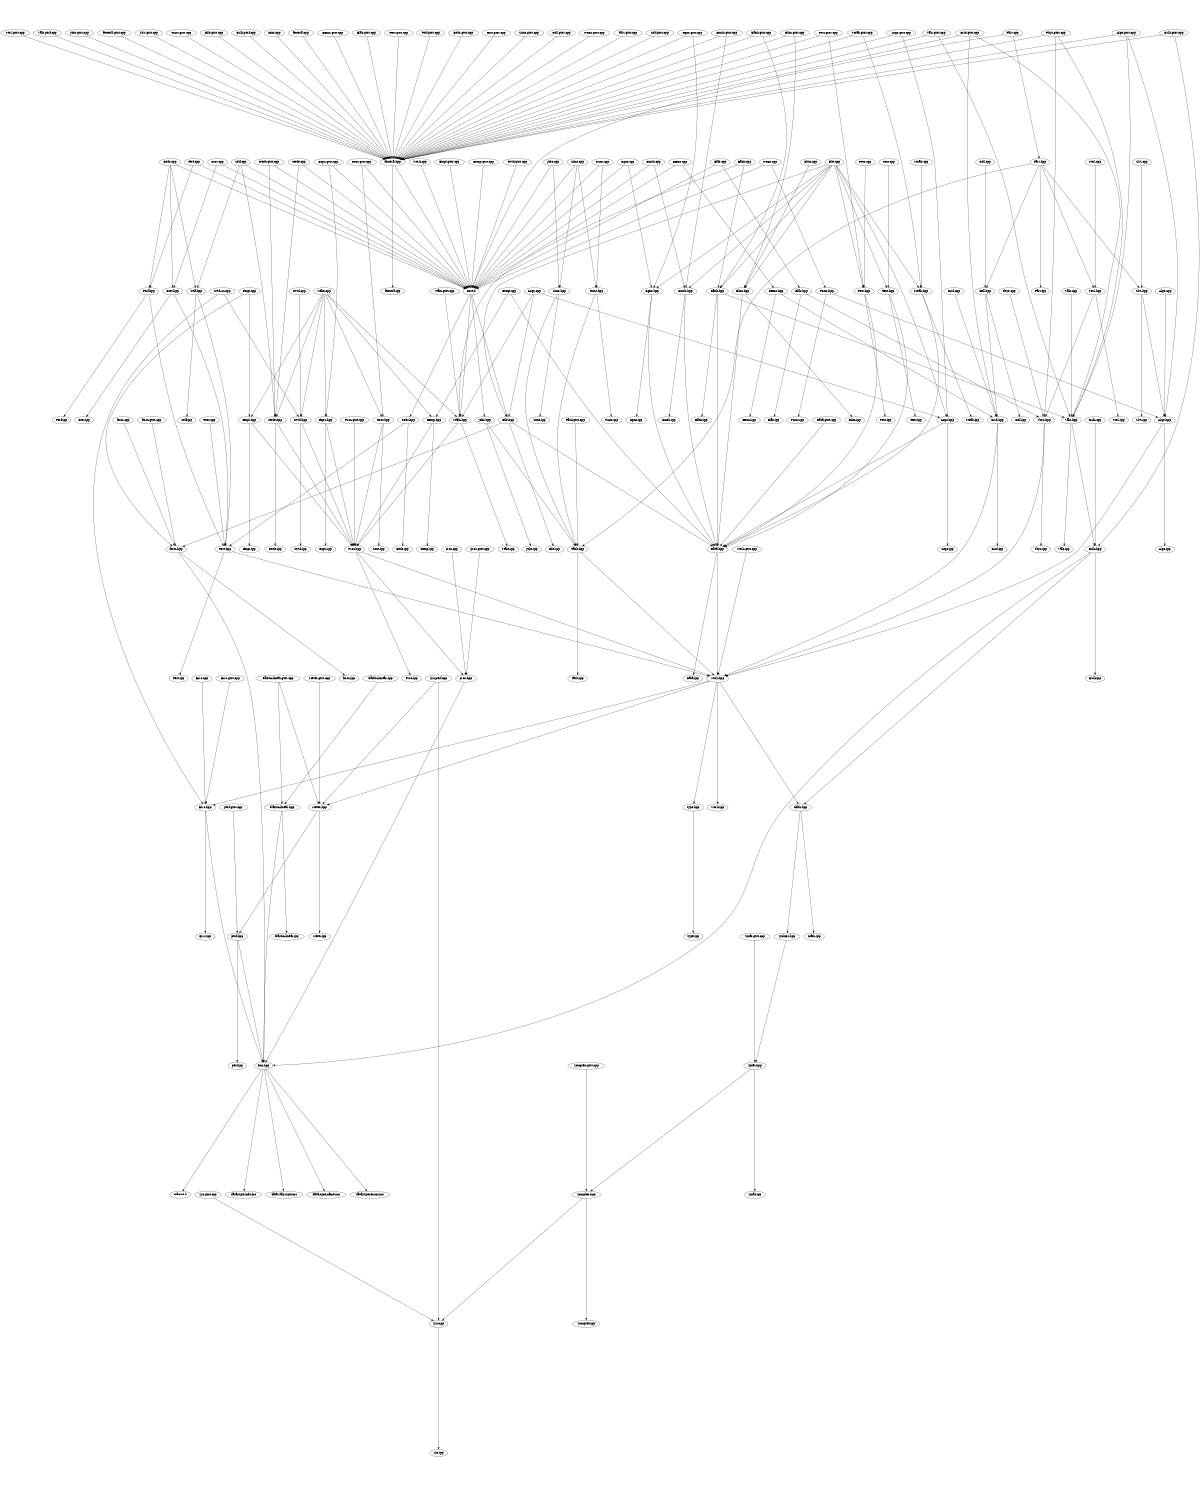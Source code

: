 digraph "source tree" {
    overlap=scale;
    size="8,10";
    ratio="fill";
    fontsize="16";
    fontname="Helvetica";
	clusterrank="local";
	"Nvid.gtst.cpp" -> "core.h"
	"File.hpp" -> "File.ipp"
	"Work.cpp" -> "core.h"
	"mini.cpp" -> "femera.hpp"
	"Self.hpp" -> "Test.hpp"
	"Errs.cpp" -> "Errs.hpp"
	"Gmsh.gtst.cpp" -> "Gmsh.hpp"
	"femera.cpp" -> "femera.hpp"
	"Main.cpp" -> "Fomp.hpp"
	"Test.cpp" -> "Test.hpp"
	"Test.hpp" -> "Test.ipp"
	"Proc.hpp" -> "Proc.ipp"
	"File.cpp" -> "Cgns.hpp"
	"Node.cpp" -> "core.h"
	"Fcpu.gtst.cpp" -> "core.h"
	"Dlim.hpp" -> "Data.hpp"
	"Fmpi.hpp" -> "Fmpi.ipp"
	"Bank.cpp" -> "Bank.hpp"
	"form.hpp" -> "fmr.hpp"
	"Perf.hpp" -> "Perf.ipp"
	"File.hpp" -> "Data.hpp"
	"Text.hpp" -> "Data.hpp"
	"Grid.cpp" -> "Grid.hpp"
	"Zomplex.hpp" -> "Zomplex.ipp"
	"perf.hpp" -> "fmr.hpp"
	"Dlim.gtst.cpp" -> "Dlim.hpp"
	"Part.hpp" -> "Task.hpp"
	"Bulk.hpp" -> "math.hpp"
	"Work.hpp" -> "Errs.hpp"
	"Bulk.hpp" -> "Bulk.ipp"
	"Sims.hpp" -> "Sims.ipp"
	"Task.hpp" -> "Work.hpp"
	"Self.hpp" -> "Self.ipp"
	"Logs.hpp" -> "Logs.ipp"
	"Perf.hpp" -> "Test.hpp"
	"core.h" -> "Beds.hpp"
	"perf.gtst.cpp" -> "perf.hpp"
	"Fmpi.gtst.cpp" -> "core.h"
	"Sims.cpp" -> "Sims.hpp"
	"FEms.gtst.cpp" -> "femera.hpp"
	"zyc.perf.cpp" -> "Meter.hpp"
	"Grid.hpp" -> "Work.hpp"
	"Nvid.hpp" -> "Nvid.ipp"
	"Bank.hpp" -> "Bank.ipp"
	"Algo.hpp" -> "Work.hpp"
	"Slvr.hpp" -> "Algo.hpp"
	"zyc.perf.cpp" -> "zyc.hpp"
	"Work.gtst.cpp" -> "Work.hpp"
	"Root.gtst.cpp" -> "core.h"
	"Self.cpp" -> "core.h"
	"Fcpu.hpp" -> "Proc.hpp"
	"Elas.gtst.cpp" -> "femera.hpp"
	"PCGs.hpp" -> "Algo.hpp"
	"Gmsh.cpp" -> "core.h"
	"Text.gtst.cpp" -> "femera.hpp"
	"Phys.hpp" -> "Phys.ipp"
	"femera.hpp" -> "core.h"
	"PCGs.hpp" -> "PCGs.ipp"
	"Data.gtst.cpp" -> "Data.hpp"
	"Fomp.cpp" -> "Fomp.hpp"
	"Main.hpp" -> "Main.ipp"
	"Node.hpp" -> "Node.ipp"
	"Phys.cpp" -> "Phys.hpp"
	"Pets.hpp" -> "Pets.ipp"
	"Jobs.cpp" -> "core.h"
	"Part.hpp" -> "Cell.hpp"
	"Meter.hpp" -> "perf.hpp"
	"Main.hpp" -> "Proc.hpp"
	"Moab.hpp" -> "Moab.ipp"
	"Work.hpp" -> "math.hpp"
	"elastic-linear.gtst.cpp" -> "elastic-linear.hpp"
	"Meter.gtst.cpp" -> "Meter.hpp"
	"femera.hpp" -> "femera.ipp"
	"Perf.cpp" -> "core.h"
	"Data.hpp" -> "Work.hpp"
	"perf.hpp" -> "perf.ipp"
	"Text.cpp" -> "Text.hpp"
	"Perf.gtst.cpp" -> "femera.hpp"
	"Text.hpp" -> "Text.ipp"
	"Cgns.cpp" -> "core.h"
	"Beds.gtst.cpp" -> "femera.hpp"
	"File.cpp" -> "Logs.hpp"
	"Root.gtst.cpp" -> "Root.hpp"
	"Logs.gtst.cpp" -> "Logs.hpp"
	"Gtst.gtst.cpp" -> "femera.hpp"
	"Phys.gtst.cpp" -> "Phys.hpp"
	"Moab.cpp" -> "Moab.hpp"
	"Pets.hpp" -> "Data.hpp"
	"Gmsh.hpp" -> "Gmsh.ipp"
	"elastic-linear.hpp" -> "fmr.hpp"
	"fmr.hpp" -> "data-type-info.inc"
	"Elas.hpp" -> "Elas.ipp"
	"Vals.hpp" -> "Bulk.hpp"
	"Fomp.hpp" -> "Proc.hpp"
	"Sims.gtst.cpp" -> "femera.hpp"
	"Grid.hpp" -> "Grid.ipp"
	"Cell.gtst.cpp" -> "femera.hpp"
	"Nvid.cpp" -> "Nvid.hpp"
	"Bulk.gtst.cpp" -> "femera.hpp"
	"FEms.hpp" -> "Grid.hpp"
	"Logs.cpp" -> "Logs.hpp"
	"Bank.gtst.cpp" -> "femera.hpp"
	"Bank.gtst.cpp" -> "Bank.hpp"
	"nvid.cu.cpp" -> "Errs.hpp"
	"Gtst.cpp" -> "core.h"
	"Zmat.hpp" -> "Zomplex.hpp"
	"Work.hpp" -> "Work.ipp"
	"Vals.gtst.cpp" -> "femera.hpp"
	"Phys.gtst.cpp" -> "Vals.hpp"
	"PCGs.gtst.cpp" -> "femera.hpp"
	"Work.hpp" -> "Meter.hpp"
	"Elas.cpp" -> "Elas.hpp"
	"Runs.hpp" -> "Task.hpp"
	"Sims.cpp" -> "Runs.hpp"
	"Elas.hpp" -> "Phys.hpp"
	"Dlim.cpp" -> "Dlim.hpp"
	"PCGs.cpp" -> "core.h"
	"Algo.gtst.cpp" -> "Vals.hpp"
	"Main.cpp" -> "Fmpi.hpp"
	"Self.cpp" -> "Self.hpp"
	"form.cpp" -> "form.hpp"
	"Fmpi.cpp" -> "form.hpp"
	"File.cpp" -> "Gmsh.hpp"
	"Part.hpp" -> "Mtrl.hpp"
	"Cell.cpp" -> "Cell.hpp"
	"math.hpp" -> "math.ipp"
	"Part.hpp" -> "Slvr.hpp"
	"Main.cpp" -> "Fcpu.hpp"
	"proc.hpp" -> "fmr.hpp"
	"Moab.gtst.cpp" -> "Moab.hpp"
	"Work.hpp" -> "type.hpp"
	"Main.gtst.cpp" -> "Main.hpp"
	"Zmat.hpp" -> "Zmat.ipp"
	"Part.hpp" -> "Part.ipp"
	"Bulk.gtst.cpp" -> "Bulk.hpp"
	"Beds.cpp" -> "Gtst.hpp"
	"elastic-linear.gtst.cpp" -> "Meter.hpp"
	"File.cpp" -> "Pets.hpp"
	"Data.hpp" -> "Data.ipp"
	"File.hpp" -> "form.hpp"
	"Task.hpp" -> "Task.ipp"
	"Errs.hpp" -> "fmr.hpp"
	"Main.cpp" -> "Main.hpp"
	"Elas.cpp" -> "core.h"
	"form.gtst.cpp" -> "form.hpp"
	"Beds.hpp" -> "Test.hpp"
	"Gmsh.hpp" -> "Data.hpp"
	"File.cpp" -> "Dlim.hpp"
	"Zmat.gtst.cpp" -> "Zmat.hpp"
	"Part.gtst.cpp" -> "femera.hpp"
	"Bank.hpp" -> "Vals.hpp"
	"elastic-linear.cpp" -> "elastic-linear.hpp"
	"Runs.cpp" -> "core.h"
	"Self.gtst.cpp" -> "femera.hpp"
	"Cgns.hpp" -> "Cgns.ipp"
	"fmr.hpp" -> "data-vals-type.inc"
	"Mtrl.gtst.cpp" -> "femera.hpp"
	"File.cpp" -> "Bank.hpp"
	"zyc.gtst.cpp" -> "zyc.hpp"
	"Zomplex.gtst.cpp" -> "Zomplex.hpp"
	"Grid.gtst.cpp" -> "femera.hpp"
	"File.cpp" -> "Moab.hpp"
	"Beds.hpp" -> "Beds.ipp"
	"Errs.hpp" -> "Errs.ipp"
	"Root.hpp" -> "Root.ipp"
	"zyc.hpp" -> "zyc.ipp"
	"Gtst.hpp" -> "Gtst.ipp"
	"Zomplex.hpp" -> "zyc.hpp"
	"Jobs.hpp" -> "Jobs.ipp"
	"FEms.hpp" -> "FEms.ipp"
	"Logs.cpp" -> "Main.hpp"
	"type.hpp" -> "type.ipp"
	"Vals.gtst.cpp" -> "Vals.hpp"
	"Vals.perf.cpp" -> "femera.hpp"
	"Algo.hpp" -> "Algo.ipp"
	"PCGs.cpp" -> "PCGs.hpp"
	"elastic-linear.hpp" -> "elastic-linear.ipp"
	"Moab.hpp" -> "Data.hpp"
	"Cgns.hpp" -> "Data.hpp"
	"core.h" -> "Main.hpp"
	"Fomp.gtst.cpp" -> "core.h"
	"Phys.hpp" -> "Work.hpp"
	"Main.cpp" -> "Node.hpp"
	"Runs.hpp" -> "Runs.ipp"
	"Part.cpp" -> "core.h"
	"File.cpp" -> "Text.hpp"
	"Perf.cpp" -> "Perf.hpp"
	"Mtrl.hpp" -> "Phys.hpp"
	"Sims.cpp" -> "core.h"
	"Mtrl.hpp" -> "Mtrl.ipp"
	"Cgns.gtst.cpp" -> "Cgns.hpp"
	"Pets.gtst.cpp" -> "femera.hpp"
	"Errs.gtst.cpp" -> "Errs.hpp"
	"core.h" -> "File.hpp"
	"Gmsh.gtst.cpp" -> "femera.hpp"
	"Algo.cpp" -> "Algo.hpp"
	"Jobs.gtst.cpp" -> "femera.hpp"
	"Fcpu.hpp" -> "Fcpu.ipp"
	"Fomp.hpp" -> "Fomp.ipp"
	"Main.cpp" -> "Root.hpp"
	"Algo.gtst.cpp" -> "Algo.hpp"
	"Beds.cpp" -> "Self.hpp"
	"fmr.hpp" -> "data-type-name.inc"
	"Pets.cpp" -> "Pets.hpp"
	"Beds.cpp" -> "Perf.hpp"
	"Bank.cpp" -> "Main.hpp"
	"Dlim.gtst.cpp" -> "femera.hpp"
	"zyclops.hpp" -> "Zmat.hpp"
	"math.hpp" -> "zyclops.hpp"
	"Moab.gtst.cpp" -> "femera.hpp"
	"Logs.cpp" -> "File.hpp"
	"Bank.hpp" -> "Data.hpp"
	"core.h" -> "Jobs.hpp"
	"Vals.cpp" -> "Vals.hpp"
	"Grid.gtst.cpp" -> "Grid.hpp"
	"Node.cpp" -> "Node.hpp"
	"Jobs.hpp" -> "Task.hpp"
	"Beds.cpp" -> "core.h"
	"Node.gtst.cpp" -> "Node.hpp"
	"Dlim.hpp" -> "Dlim.ipp"
	"Mtrl.cpp" -> "Mtrl.hpp"
	"femera.gtst.cpp" -> "femera.hpp"
	"fmr.hpp" -> "data-type-enum.inc"
	"fmr.hpp" -> "macros.h"
	"Cgns.cpp" -> "Cgns.hpp"
	"Fcpu.gtst.cpp" -> "Fcpu.hpp"
	"Fomp.cpp" -> "Data.hpp"
	"FEms.cpp" -> "core.h"
	"Logs.gtst.cpp" -> "femera.hpp"
	"Grid.gtst.cpp" -> "Vals.hpp"
	"Part.cpp" -> "Part.hpp"
	"Slvr.gtst.cpp" -> "femera.hpp"
	"Runs.gtst.cpp" -> "femera.hpp"
	"Bulk.cpp" -> "Bulk.hpp"
	"Vals.hpp" -> "Vals.ipp"
	"Proc.hpp" -> "Work.hpp"
	"Main.cpp" -> "Nvid.hpp"
	"Runs.cpp" -> "Runs.hpp"
	"Slvr.cpp" -> "Slvr.hpp"
	"Slvr.hpp" -> "Slvr.ipp"
	"Pets.gtst.cpp" -> "Pets.hpp"
	"FEms.cpp" -> "FEms.hpp"
	"proc.cpp" -> "proc.hpp"
	"Cell.hpp" -> "Cell.ipp"
	"Gtst.cpp" -> "Gtst.hpp"
	"Gtst.hpp" -> "Test.hpp"
	"File.gtst.cpp" -> "femera.hpp"
	"Test.hpp" -> "Work.hpp"
	"File.cpp" -> "File.hpp"
	"Sims.hpp" -> "Task.hpp"
	"nvid.cu.cpp" -> "Nvid.hpp"
	"Phys.gtst.cpp" -> "femera.hpp"
	"Jobs.cpp" -> "Sims.hpp"
	"Bulk.hpp" -> "fmr.hpp"
	"Task.gtst.cpp" -> "Task.hpp"
	"Proc.gtst.cpp" -> "Proc.hpp"
	"Self.cpp" -> "Node.hpp"
	"Gmsh.cpp" -> "Gmsh.hpp"
	"Cell.hpp" -> "Grid.hpp"
	"Nvid.hpp" -> "Proc.hpp"
	"Node.gtst.cpp" -> "core.h"
	"Logs.hpp" -> "Data.hpp"
	"Node.hpp" -> "Proc.hpp"
	"form.hpp" -> "form.ipp"
	"Meter.hpp" -> "Meter.ipp"
	"Proc.hpp" -> "proc.hpp"
	"Root.hpp" -> "Proc.hpp"
	"Fmpi.hpp" -> "Proc.hpp"
	"Algo.gtst.cpp" -> "femera.hpp"
	"Bulk.perf.cpp" -> "femera.hpp"
	"proc.gtst.cpp" -> "proc.hpp"
	"Fmpi.cpp" -> "Fmpi.hpp"
	"Cgns.gtst.cpp" -> "femera.hpp"
}
